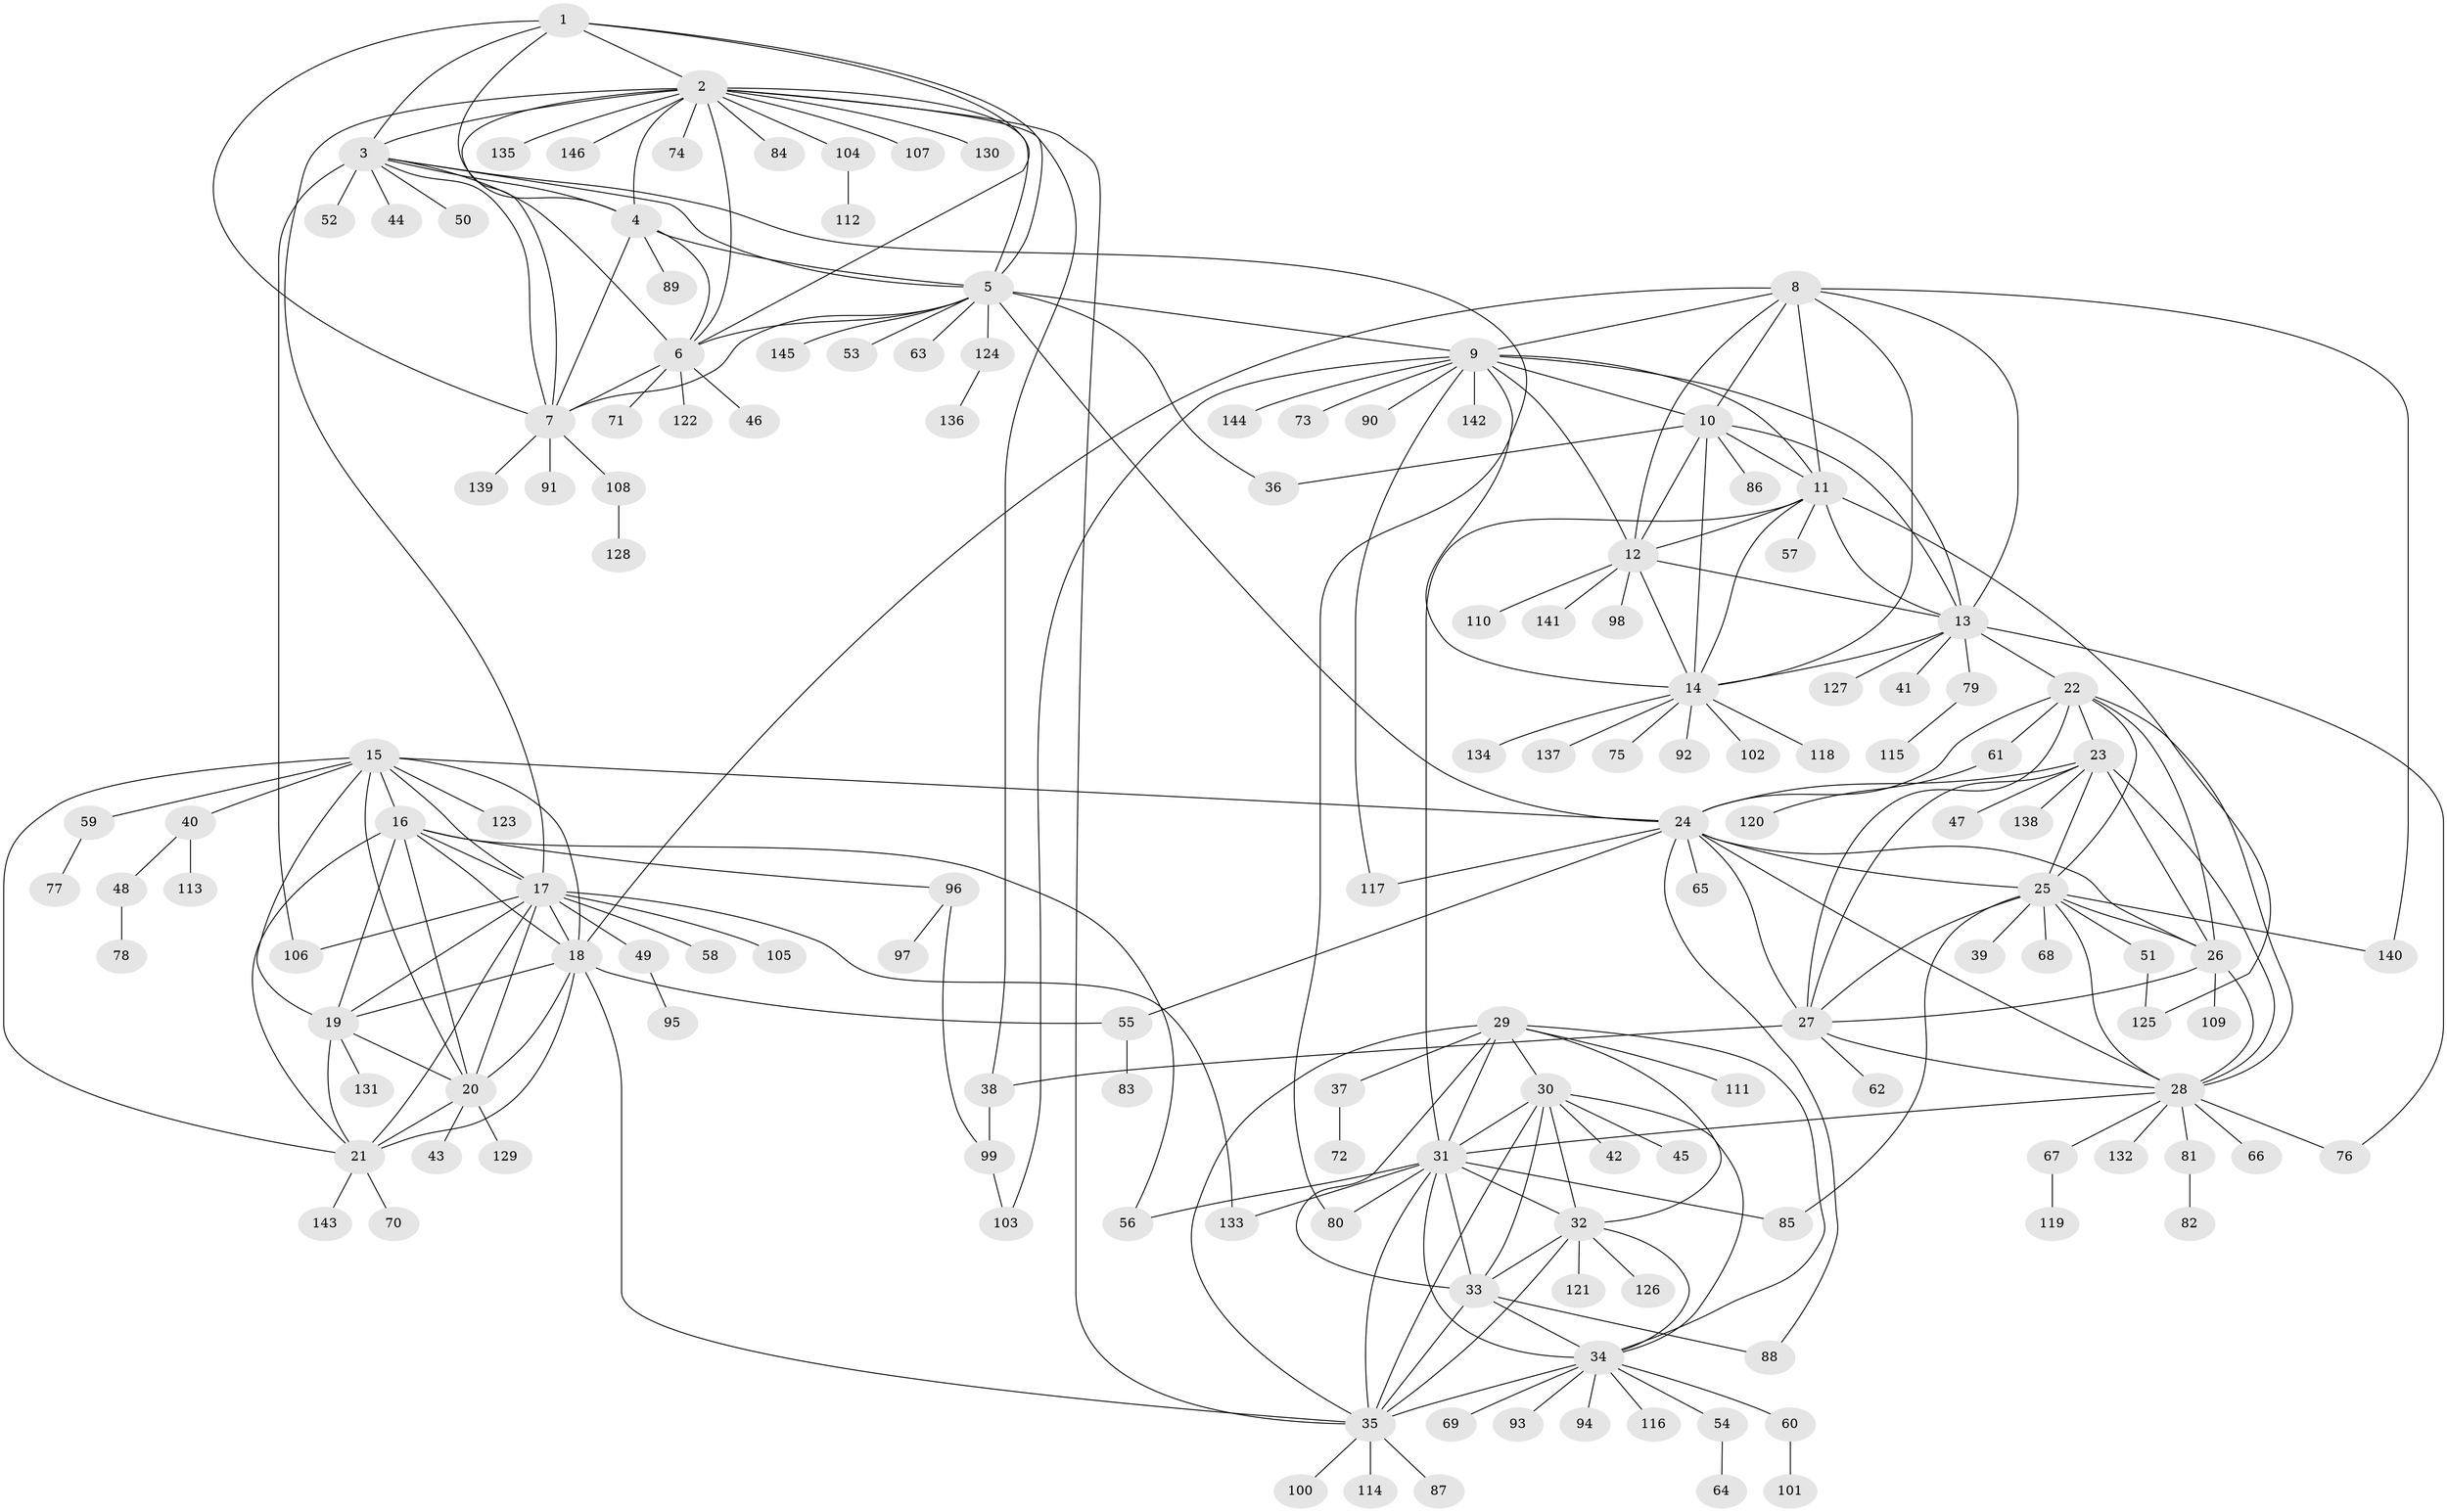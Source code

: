 // coarse degree distribution, {8: 0.022222222222222223, 11: 0.06666666666666667, 6: 0.08888888888888889, 10: 0.044444444444444446, 7: 0.06666666666666667, 12: 0.022222222222222223, 5: 0.08888888888888889, 2: 0.2222222222222222, 1: 0.35555555555555557, 4: 0.022222222222222223}
// Generated by graph-tools (version 1.1) at 2025/52/03/04/25 22:52:30]
// undirected, 146 vertices, 241 edges
graph export_dot {
  node [color=gray90,style=filled];
  1;
  2;
  3;
  4;
  5;
  6;
  7;
  8;
  9;
  10;
  11;
  12;
  13;
  14;
  15;
  16;
  17;
  18;
  19;
  20;
  21;
  22;
  23;
  24;
  25;
  26;
  27;
  28;
  29;
  30;
  31;
  32;
  33;
  34;
  35;
  36;
  37;
  38;
  39;
  40;
  41;
  42;
  43;
  44;
  45;
  46;
  47;
  48;
  49;
  50;
  51;
  52;
  53;
  54;
  55;
  56;
  57;
  58;
  59;
  60;
  61;
  62;
  63;
  64;
  65;
  66;
  67;
  68;
  69;
  70;
  71;
  72;
  73;
  74;
  75;
  76;
  77;
  78;
  79;
  80;
  81;
  82;
  83;
  84;
  85;
  86;
  87;
  88;
  89;
  90;
  91;
  92;
  93;
  94;
  95;
  96;
  97;
  98;
  99;
  100;
  101;
  102;
  103;
  104;
  105;
  106;
  107;
  108;
  109;
  110;
  111;
  112;
  113;
  114;
  115;
  116;
  117;
  118;
  119;
  120;
  121;
  122;
  123;
  124;
  125;
  126;
  127;
  128;
  129;
  130;
  131;
  132;
  133;
  134;
  135;
  136;
  137;
  138;
  139;
  140;
  141;
  142;
  143;
  144;
  145;
  146;
  1 -- 2;
  1 -- 3;
  1 -- 4;
  1 -- 5;
  1 -- 6;
  1 -- 7;
  2 -- 3;
  2 -- 4;
  2 -- 5;
  2 -- 6;
  2 -- 7;
  2 -- 17;
  2 -- 35;
  2 -- 38;
  2 -- 74;
  2 -- 84;
  2 -- 104;
  2 -- 107;
  2 -- 130;
  2 -- 135;
  2 -- 146;
  3 -- 4;
  3 -- 5;
  3 -- 6;
  3 -- 7;
  3 -- 44;
  3 -- 50;
  3 -- 52;
  3 -- 80;
  3 -- 106;
  4 -- 5;
  4 -- 6;
  4 -- 7;
  4 -- 89;
  5 -- 6;
  5 -- 7;
  5 -- 9;
  5 -- 24;
  5 -- 36;
  5 -- 53;
  5 -- 63;
  5 -- 124;
  5 -- 145;
  6 -- 7;
  6 -- 46;
  6 -- 71;
  6 -- 122;
  7 -- 91;
  7 -- 108;
  7 -- 139;
  8 -- 9;
  8 -- 10;
  8 -- 11;
  8 -- 12;
  8 -- 13;
  8 -- 14;
  8 -- 18;
  8 -- 140;
  9 -- 10;
  9 -- 11;
  9 -- 12;
  9 -- 13;
  9 -- 14;
  9 -- 73;
  9 -- 90;
  9 -- 103;
  9 -- 117;
  9 -- 142;
  9 -- 144;
  10 -- 11;
  10 -- 12;
  10 -- 13;
  10 -- 14;
  10 -- 36;
  10 -- 86;
  11 -- 12;
  11 -- 13;
  11 -- 14;
  11 -- 31;
  11 -- 57;
  11 -- 125;
  12 -- 13;
  12 -- 14;
  12 -- 98;
  12 -- 110;
  12 -- 141;
  13 -- 14;
  13 -- 22;
  13 -- 41;
  13 -- 76;
  13 -- 79;
  13 -- 127;
  14 -- 75;
  14 -- 92;
  14 -- 102;
  14 -- 118;
  14 -- 134;
  14 -- 137;
  15 -- 16;
  15 -- 17;
  15 -- 18;
  15 -- 19;
  15 -- 20;
  15 -- 21;
  15 -- 24;
  15 -- 40;
  15 -- 59;
  15 -- 123;
  16 -- 17;
  16 -- 18;
  16 -- 19;
  16 -- 20;
  16 -- 21;
  16 -- 56;
  16 -- 96;
  17 -- 18;
  17 -- 19;
  17 -- 20;
  17 -- 21;
  17 -- 49;
  17 -- 58;
  17 -- 105;
  17 -- 106;
  17 -- 133;
  18 -- 19;
  18 -- 20;
  18 -- 21;
  18 -- 35;
  18 -- 55;
  19 -- 20;
  19 -- 21;
  19 -- 131;
  20 -- 21;
  20 -- 43;
  20 -- 129;
  21 -- 70;
  21 -- 143;
  22 -- 23;
  22 -- 24;
  22 -- 25;
  22 -- 26;
  22 -- 27;
  22 -- 28;
  22 -- 61;
  23 -- 24;
  23 -- 25;
  23 -- 26;
  23 -- 27;
  23 -- 28;
  23 -- 47;
  23 -- 138;
  24 -- 25;
  24 -- 26;
  24 -- 27;
  24 -- 28;
  24 -- 55;
  24 -- 65;
  24 -- 88;
  24 -- 117;
  25 -- 26;
  25 -- 27;
  25 -- 28;
  25 -- 39;
  25 -- 51;
  25 -- 68;
  25 -- 85;
  25 -- 140;
  26 -- 27;
  26 -- 28;
  26 -- 109;
  27 -- 28;
  27 -- 38;
  27 -- 62;
  28 -- 31;
  28 -- 66;
  28 -- 67;
  28 -- 76;
  28 -- 81;
  28 -- 132;
  29 -- 30;
  29 -- 31;
  29 -- 32;
  29 -- 33;
  29 -- 34;
  29 -- 35;
  29 -- 37;
  29 -- 111;
  30 -- 31;
  30 -- 32;
  30 -- 33;
  30 -- 34;
  30 -- 35;
  30 -- 42;
  30 -- 45;
  31 -- 32;
  31 -- 33;
  31 -- 34;
  31 -- 35;
  31 -- 56;
  31 -- 80;
  31 -- 85;
  31 -- 133;
  32 -- 33;
  32 -- 34;
  32 -- 35;
  32 -- 121;
  32 -- 126;
  33 -- 34;
  33 -- 35;
  33 -- 88;
  34 -- 35;
  34 -- 54;
  34 -- 60;
  34 -- 69;
  34 -- 93;
  34 -- 94;
  34 -- 116;
  35 -- 87;
  35 -- 100;
  35 -- 114;
  37 -- 72;
  38 -- 99;
  40 -- 48;
  40 -- 113;
  48 -- 78;
  49 -- 95;
  51 -- 125;
  54 -- 64;
  55 -- 83;
  59 -- 77;
  60 -- 101;
  61 -- 120;
  67 -- 119;
  79 -- 115;
  81 -- 82;
  96 -- 97;
  96 -- 99;
  99 -- 103;
  104 -- 112;
  108 -- 128;
  124 -- 136;
}
